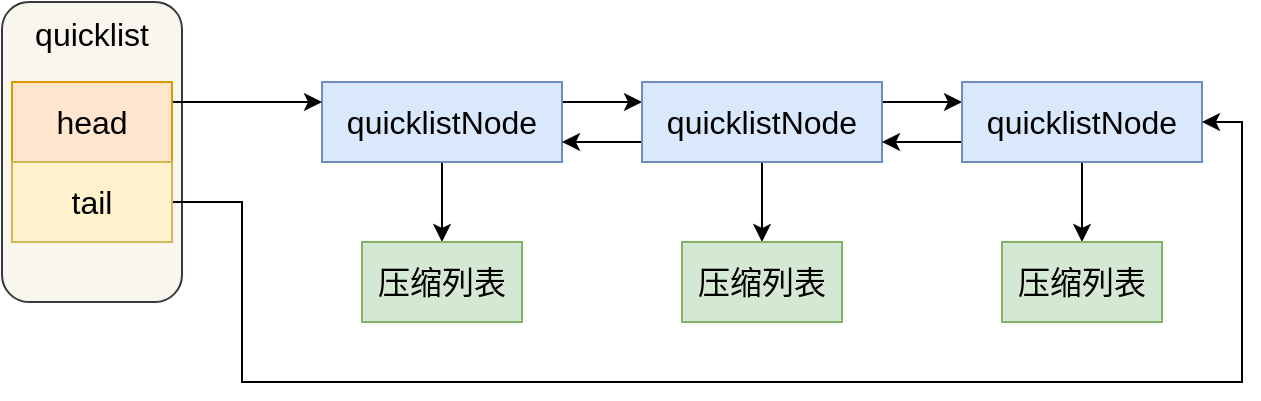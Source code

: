 <mxfile version="13.9.9" type="device"><diagram id="7cGwzVBQ-V8vpx2mLuo0" name="第 1 页"><mxGraphModel dx="1773" dy="610" grid="1" gridSize="10" guides="1" tooltips="1" connect="1" arrows="1" fold="1" page="1" pageScale="1" pageWidth="827" pageHeight="1169" math="0" shadow="0"><root><mxCell id="0"/><mxCell id="1" parent="0"/><mxCell id="1Cwh53u7XJHYt76KiWc_-2" style="edgeStyle=orthogonalEdgeStyle;rounded=0;orthogonalLoop=1;jettySize=auto;html=1;exitX=1;exitY=0.25;exitDx=0;exitDy=0;entryX=0;entryY=0.25;entryDx=0;entryDy=0;fontSize=16;" edge="1" parent="1" source="1Cwh53u7XJHYt76KiWc_-1" target="1Cwh53u7XJHYt76KiWc_-3"><mxGeometry relative="1" as="geometry"><mxPoint x="280" y="260" as="targetPoint"/></mxGeometry></mxCell><mxCell id="1Cwh53u7XJHYt76KiWc_-6" style="edgeStyle=orthogonalEdgeStyle;rounded=0;orthogonalLoop=1;jettySize=auto;html=1;fontSize=16;" edge="1" parent="1" source="1Cwh53u7XJHYt76KiWc_-1"><mxGeometry relative="1" as="geometry"><mxPoint x="180" y="320" as="targetPoint"/></mxGeometry></mxCell><mxCell id="1Cwh53u7XJHYt76KiWc_-1" value="quicklistNode" style="rounded=0;whiteSpace=wrap;html=1;fontSize=16;fillColor=#dae8fc;strokeColor=#6c8ebf;" vertex="1" parent="1"><mxGeometry x="120" y="240" width="120" height="40" as="geometry"/></mxCell><mxCell id="1Cwh53u7XJHYt76KiWc_-9" style="edgeStyle=orthogonalEdgeStyle;rounded=0;orthogonalLoop=1;jettySize=auto;html=1;entryX=0.5;entryY=0;entryDx=0;entryDy=0;fontSize=16;" edge="1" parent="1" source="1Cwh53u7XJHYt76KiWc_-3"><mxGeometry relative="1" as="geometry"><mxPoint x="340" y="320" as="targetPoint"/></mxGeometry></mxCell><mxCell id="1Cwh53u7XJHYt76KiWc_-13" style="edgeStyle=orthogonalEdgeStyle;rounded=0;orthogonalLoop=1;jettySize=auto;html=1;entryX=1;entryY=0.75;entryDx=0;entryDy=0;exitX=0;exitY=0.75;exitDx=0;exitDy=0;fontSize=16;" edge="1" parent="1" source="1Cwh53u7XJHYt76KiWc_-3" target="1Cwh53u7XJHYt76KiWc_-1"><mxGeometry relative="1" as="geometry"/></mxCell><mxCell id="1Cwh53u7XJHYt76KiWc_-14" style="edgeStyle=orthogonalEdgeStyle;rounded=0;orthogonalLoop=1;jettySize=auto;html=1;entryX=0;entryY=0.25;entryDx=0;entryDy=0;exitX=1;exitY=0.25;exitDx=0;exitDy=0;fontSize=16;" edge="1" parent="1" source="1Cwh53u7XJHYt76KiWc_-3" target="1Cwh53u7XJHYt76KiWc_-4"><mxGeometry relative="1" as="geometry"/></mxCell><mxCell id="1Cwh53u7XJHYt76KiWc_-3" value="quicklistNode" style="rounded=0;whiteSpace=wrap;html=1;fontSize=16;fillColor=#dae8fc;strokeColor=#6c8ebf;" vertex="1" parent="1"><mxGeometry x="280" y="240" width="120" height="40" as="geometry"/></mxCell><mxCell id="1Cwh53u7XJHYt76KiWc_-12" style="edgeStyle=orthogonalEdgeStyle;rounded=0;orthogonalLoop=1;jettySize=auto;html=1;fontSize=16;" edge="1" parent="1" source="1Cwh53u7XJHYt76KiWc_-4" target="1Cwh53u7XJHYt76KiWc_-11"><mxGeometry relative="1" as="geometry"/></mxCell><mxCell id="1Cwh53u7XJHYt76KiWc_-15" style="edgeStyle=orthogonalEdgeStyle;rounded=0;orthogonalLoop=1;jettySize=auto;html=1;entryX=1;entryY=0.75;entryDx=0;entryDy=0;exitX=0;exitY=0.75;exitDx=0;exitDy=0;fontSize=16;" edge="1" parent="1" source="1Cwh53u7XJHYt76KiWc_-4" target="1Cwh53u7XJHYt76KiWc_-3"><mxGeometry relative="1" as="geometry"/></mxCell><mxCell id="1Cwh53u7XJHYt76KiWc_-4" value="quicklistNode" style="rounded=0;whiteSpace=wrap;html=1;fontSize=16;fillColor=#dae8fc;strokeColor=#6c8ebf;" vertex="1" parent="1"><mxGeometry x="440" y="240" width="120" height="40" as="geometry"/></mxCell><mxCell id="1Cwh53u7XJHYt76KiWc_-7" value="压缩列表" style="rounded=0;whiteSpace=wrap;html=1;fontSize=16;fillColor=#d5e8d4;strokeColor=#82b366;" vertex="1" parent="1"><mxGeometry x="140" y="320" width="80" height="40" as="geometry"/></mxCell><mxCell id="1Cwh53u7XJHYt76KiWc_-10" value="压缩列表" style="rounded=0;whiteSpace=wrap;html=1;fontSize=16;fillColor=#d5e8d4;strokeColor=#82b366;" vertex="1" parent="1"><mxGeometry x="300" y="320" width="80" height="40" as="geometry"/></mxCell><mxCell id="1Cwh53u7XJHYt76KiWc_-11" value="压缩列表" style="rounded=0;whiteSpace=wrap;html=1;fontSize=16;fillColor=#d5e8d4;strokeColor=#82b366;" vertex="1" parent="1"><mxGeometry x="460" y="320" width="80" height="40" as="geometry"/></mxCell><mxCell id="1Cwh53u7XJHYt76KiWc_-16" value="&lt;span style=&quot;font-size: 16px;&quot;&gt;quicklist&lt;/span&gt;" style="rounded=1;whiteSpace=wrap;html=1;verticalAlign=top;fontSize=16;fillColor=#f9f7ed;strokeColor=#36393d;" vertex="1" parent="1"><mxGeometry x="-40" y="200" width="90" height="150" as="geometry"/></mxCell><mxCell id="1Cwh53u7XJHYt76KiWc_-20" style="edgeStyle=orthogonalEdgeStyle;rounded=0;orthogonalLoop=1;jettySize=auto;html=1;entryX=0;entryY=0.25;entryDx=0;entryDy=0;exitX=1;exitY=0.25;exitDx=0;exitDy=0;fontSize=16;" edge="1" parent="1" source="1Cwh53u7XJHYt76KiWc_-18" target="1Cwh53u7XJHYt76KiWc_-1"><mxGeometry relative="1" as="geometry"/></mxCell><mxCell id="1Cwh53u7XJHYt76KiWc_-18" value="head" style="rounded=0;whiteSpace=wrap;html=1;fontSize=16;fillColor=#ffe6cc;strokeColor=#d79b00;" vertex="1" parent="1"><mxGeometry x="-35" y="240" width="80" height="40" as="geometry"/></mxCell><mxCell id="1Cwh53u7XJHYt76KiWc_-21" style="edgeStyle=orthogonalEdgeStyle;rounded=0;orthogonalLoop=1;jettySize=auto;html=1;entryX=1;entryY=0.5;entryDx=0;entryDy=0;exitX=1;exitY=0.5;exitDx=0;exitDy=0;fontSize=16;" edge="1" parent="1" source="1Cwh53u7XJHYt76KiWc_-19" target="1Cwh53u7XJHYt76KiWc_-4"><mxGeometry relative="1" as="geometry"><Array as="points"><mxPoint x="80" y="300"/><mxPoint x="80" y="390"/><mxPoint x="580" y="390"/><mxPoint x="580" y="260"/></Array></mxGeometry></mxCell><mxCell id="1Cwh53u7XJHYt76KiWc_-19" value="tail" style="rounded=0;whiteSpace=wrap;html=1;fontSize=16;fillColor=#fff2cc;strokeColor=#d6b656;" vertex="1" parent="1"><mxGeometry x="-35" y="280" width="80" height="40" as="geometry"/></mxCell></root></mxGraphModel></diagram></mxfile>